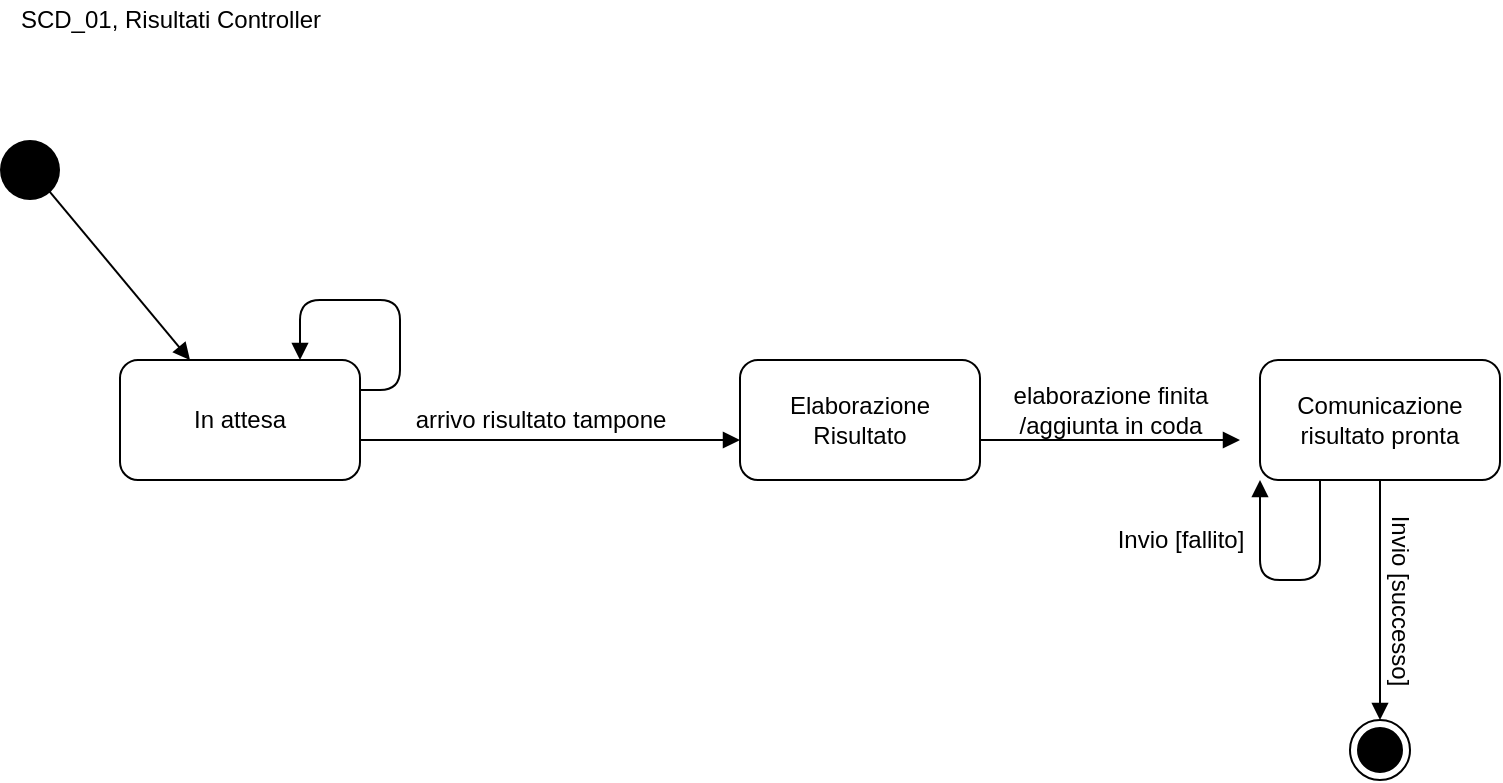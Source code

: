 <mxfile version="14.1.1" type="device" pages="4"><diagram id="gZPHSzrvws8iFvNSdCjG" name="RisultatiController"><mxGraphModel dx="868" dy="450" grid="1" gridSize="10" guides="1" tooltips="1" connect="1" arrows="1" fold="1" page="1" pageScale="1" pageWidth="827" pageHeight="1169" math="0" shadow="0"><root><mxCell id="0"/><mxCell id="1" parent="0"/><mxCell id="1RyxTarLBpTnLWKxGgeo-5" value="SCD_01, Risultati Controller" style="text;html=1;align=center;verticalAlign=middle;resizable=0;points=[];autosize=1;" parent="1" vertex="1"><mxGeometry x="40" y="10" width="170" height="20" as="geometry"/></mxCell><mxCell id="pe4ycrhTlAlk2dTDBFS9-1" value="" style="ellipse;fillColor=#000000;strokeColor=none;" parent="1" vertex="1"><mxGeometry x="40" y="80" width="30" height="30" as="geometry"/></mxCell><mxCell id="pe4ycrhTlAlk2dTDBFS9-2" value="" style="html=1;verticalAlign=bottom;endArrow=block;exitX=0.667;exitY=0.667;exitDx=0;exitDy=0;exitPerimeter=0;" parent="1" source="pe4ycrhTlAlk2dTDBFS9-1" target="pe4ycrhTlAlk2dTDBFS9-9" edge="1"><mxGeometry x="0.25" y="30" width="80" relative="1" as="geometry"><mxPoint x="70" y="110" as="sourcePoint"/><mxPoint x="110" y="150" as="targetPoint"/><mxPoint as="offset"/></mxGeometry></mxCell><mxCell id="pe4ycrhTlAlk2dTDBFS9-4" value="" style="html=1;verticalAlign=bottom;endArrow=block;exitX=0.25;exitY=1;exitDx=0;exitDy=0;entryX=0;entryY=1;entryDx=0;entryDy=0;" parent="1" source="pe4ycrhTlAlk2dTDBFS9-14" edge="1" target="pe4ycrhTlAlk2dTDBFS9-14"><mxGeometry x="0.25" y="30" width="80" relative="1" as="geometry"><mxPoint x="640" y="300" as="sourcePoint"/><mxPoint x="490" y="253" as="targetPoint"/><mxPoint as="offset"/><Array as="points"><mxPoint x="700" y="300"/><mxPoint x="670" y="300"/></Array></mxGeometry></mxCell><mxCell id="pe4ycrhTlAlk2dTDBFS9-5" value="" style="html=1;verticalAlign=bottom;endArrow=block;" parent="1" edge="1"><mxGeometry x="0.25" y="30" width="80" relative="1" as="geometry"><mxPoint x="530" y="230" as="sourcePoint"/><mxPoint x="660" y="230" as="targetPoint"/><mxPoint as="offset"/></mxGeometry></mxCell><mxCell id="pe4ycrhTlAlk2dTDBFS9-6" value="" style="html=1;verticalAlign=bottom;endArrow=block;exitX=1;exitY=0.25;exitDx=0;exitDy=0;entryX=0.75;entryY=0;entryDx=0;entryDy=0;" parent="1" source="pe4ycrhTlAlk2dTDBFS9-9" target="pe4ycrhTlAlk2dTDBFS9-9" edge="1"><mxGeometry x="0.25" y="30" width="80" relative="1" as="geometry"><mxPoint x="240" y="210" as="sourcePoint"/><mxPoint x="190" y="180" as="targetPoint"/><mxPoint as="offset"/><Array as="points"><mxPoint x="240" y="205"/><mxPoint x="240" y="160"/><mxPoint x="190" y="160"/></Array></mxGeometry></mxCell><mxCell id="pe4ycrhTlAlk2dTDBFS9-7" value="" style="html=1;verticalAlign=bottom;endArrow=block;" parent="1" edge="1"><mxGeometry x="0.25" y="30" width="80" relative="1" as="geometry"><mxPoint x="220" y="230" as="sourcePoint"/><mxPoint x="410" y="230" as="targetPoint"/><mxPoint as="offset"/></mxGeometry></mxCell><mxCell id="pe4ycrhTlAlk2dTDBFS9-9" value="In attesa" style="rounded=1;whiteSpace=wrap;html=1;" parent="1" vertex="1"><mxGeometry x="100" y="190" width="120" height="60" as="geometry"/></mxCell><mxCell id="pe4ycrhTlAlk2dTDBFS9-12" value="Elaborazione Risultato" style="rounded=1;whiteSpace=wrap;html=1;" parent="1" vertex="1"><mxGeometry x="410" y="190" width="120" height="60" as="geometry"/></mxCell><mxCell id="pe4ycrhTlAlk2dTDBFS9-13" value="arrivo risultato tampone" style="text;html=1;align=center;verticalAlign=middle;resizable=0;points=[];autosize=1;" parent="1" vertex="1"><mxGeometry x="240" y="210" width="140" height="20" as="geometry"/></mxCell><mxCell id="pe4ycrhTlAlk2dTDBFS9-14" value="Comunicazione risultato pronta" style="rounded=1;whiteSpace=wrap;html=1;" parent="1" vertex="1"><mxGeometry x="670" y="190" width="120" height="60" as="geometry"/></mxCell><mxCell id="pe4ycrhTlAlk2dTDBFS9-15" value="elaborazione finita &lt;br&gt;/aggiunta in coda" style="text;html=1;align=center;verticalAlign=middle;resizable=0;points=[];autosize=1;" parent="1" vertex="1"><mxGeometry x="540" y="200" width="110" height="30" as="geometry"/></mxCell><mxCell id="pe4ycrhTlAlk2dTDBFS9-16" value="Invio [fallito]" style="text;html=1;align=center;verticalAlign=middle;resizable=0;points=[];autosize=1;" parent="1" vertex="1"><mxGeometry x="590" y="270" width="80" height="20" as="geometry"/></mxCell><mxCell id="pe4ycrhTlAlk2dTDBFS9-17" value="" style="html=1;verticalAlign=bottom;endArrow=block;exitX=0.5;exitY=1;exitDx=0;exitDy=0;" parent="1" source="pe4ycrhTlAlk2dTDBFS9-14" target="pe4ycrhTlAlk2dTDBFS9-19" edge="1"><mxGeometry x="0.25" y="30" width="80" relative="1" as="geometry"><mxPoint x="650" y="320" as="sourcePoint"/><mxPoint x="680" y="380" as="targetPoint"/><mxPoint as="offset"/></mxGeometry></mxCell><mxCell id="pe4ycrhTlAlk2dTDBFS9-18" value="Invio [successo]" style="text;html=1;align=center;verticalAlign=middle;resizable=0;points=[];autosize=1;rotation=90;" parent="1" vertex="1"><mxGeometry x="690" y="300" width="100" height="20" as="geometry"/></mxCell><mxCell id="pe4ycrhTlAlk2dTDBFS9-19" value="" style="ellipse;html=1;shape=endState;fillColor=#000000;strokeColor=#000000;" parent="1" vertex="1"><mxGeometry x="715" y="370" width="30" height="30" as="geometry"/></mxCell></root></mxGraphModel></diagram><diagram id="uwcq2Ro8GzSBUEKIDcWi" name="RetrieveController"><mxGraphModel dx="868" dy="450" grid="1" gridSize="10" guides="1" tooltips="1" connect="1" arrows="1" fold="1" page="1" pageScale="1" pageWidth="827" pageHeight="1169" math="0" shadow="0"><root><mxCell id="VPW-C26H_Tv660yS5hJI-0"/><mxCell id="VPW-C26H_Tv660yS5hJI-1" parent="VPW-C26H_Tv660yS5hJI-0"/><mxCell id="VPW-C26H_Tv660yS5hJI-2" value="SCD_02" style="text;html=1;align=center;verticalAlign=middle;resizable=0;points=[];autosize=1;" parent="VPW-C26H_Tv660yS5hJI-1" vertex="1"><mxGeometry x="35" y="20" width="60" height="20" as="geometry"/></mxCell><mxCell id="yPYl5x3PWi63OZPaX6vG-0" value="" style="ellipse;fillColor=#000000;strokeColor=none;" parent="VPW-C26H_Tv660yS5hJI-1" vertex="1"><mxGeometry x="50" y="80" width="30" height="30" as="geometry"/></mxCell><mxCell id="vGUhg-G99fM_m8RED0T9-2" value="" style="html=1;verticalAlign=bottom;endArrow=block;" parent="VPW-C26H_Tv660yS5hJI-1" source="vGUhg-G99fM_m8RED0T9-8" target="vGUhg-G99fM_m8RED0T9-9" edge="1"><mxGeometry x="0.25" y="30" width="80" relative="1" as="geometry"><mxPoint x="370" y="310" as="sourcePoint"/><mxPoint x="570" y="310" as="targetPoint"/><mxPoint as="offset"/></mxGeometry></mxCell><mxCell id="vGUhg-G99fM_m8RED0T9-3" value="" style="html=1;verticalAlign=bottom;endArrow=block;" parent="VPW-C26H_Tv660yS5hJI-1" source="vGUhg-G99fM_m8RED0T9-6" target="vGUhg-G99fM_m8RED0T9-8" edge="1"><mxGeometry x="0.25" y="30" width="80" relative="1" as="geometry"><mxPoint x="205" y="220" as="sourcePoint"/><mxPoint x="270" y="170" as="targetPoint"/><mxPoint as="offset"/></mxGeometry></mxCell><mxCell id="vGUhg-G99fM_m8RED0T9-4" value="" style="html=1;verticalAlign=bottom;endArrow=block;exitX=0.25;exitY=0;exitDx=0;exitDy=0;" parent="VPW-C26H_Tv660yS5hJI-1" source="vGUhg-G99fM_m8RED0T9-6" target="vGUhg-G99fM_m8RED0T9-6" edge="1"><mxGeometry x="0.25" y="30" width="80" relative="1" as="geometry"><mxPoint x="250" y="170" as="sourcePoint"/><mxPoint x="450" y="170" as="targetPoint"/><mxPoint as="offset"/><Array as="points"><mxPoint x="240" y="30"/><mxPoint x="270" y="30"/></Array></mxGeometry></mxCell><mxCell id="vGUhg-G99fM_m8RED0T9-5" value="" style="html=1;verticalAlign=bottom;endArrow=block;" parent="VPW-C26H_Tv660yS5hJI-1" source="yPYl5x3PWi63OZPaX6vG-0" target="vGUhg-G99fM_m8RED0T9-6" edge="1"><mxGeometry x="0.25" y="30" width="80" relative="1" as="geometry"><mxPoint x="60" y="150" as="sourcePoint"/><mxPoint x="110" y="140" as="targetPoint"/><mxPoint as="offset"/></mxGeometry></mxCell><mxCell id="vGUhg-G99fM_m8RED0T9-6" value="In attesa" style="rounded=1;whiteSpace=wrap;html=1;" parent="VPW-C26H_Tv660yS5hJI-1" vertex="1"><mxGeometry x="210" y="65" width="120" height="60" as="geometry"/></mxCell><mxCell id="vGUhg-G99fM_m8RED0T9-7" value="RetrieveController" style="text;html=1;align=center;verticalAlign=middle;resizable=0;points=[];autosize=1;" parent="VPW-C26H_Tv660yS5hJI-1" vertex="1"><mxGeometry x="95" y="20" width="110" height="20" as="geometry"/></mxCell><mxCell id="vGUhg-G99fM_m8RED0T9-8" value="Recupero dei dati" style="rounded=1;whiteSpace=wrap;html=1;" parent="VPW-C26H_Tv660yS5hJI-1" vertex="1"><mxGeometry x="500" y="65" width="120" height="60" as="geometry"/></mxCell><mxCell id="vGUhg-G99fM_m8RED0T9-9" value="Elaborazione dei dati" style="rounded=1;whiteSpace=wrap;html=1;" parent="VPW-C26H_Tv660yS5hJI-1" vertex="1"><mxGeometry x="499" y="260" width="120" height="60" as="geometry"/></mxCell><mxCell id="vGUhg-G99fM_m8RED0T9-10" value="scadenza timer" style="text;html=1;align=center;verticalAlign=middle;resizable=0;points=[];autosize=1;rotation=0;" parent="VPW-C26H_Tv660yS5hJI-1" vertex="1"><mxGeometry x="365" y="65" width="100" height="20" as="geometry"/></mxCell><mxCell id="vGUhg-G99fM_m8RED0T9-11" value="dati raccolti" style="text;html=1;align=center;verticalAlign=middle;resizable=0;points=[];autosize=1;rotation=90;" parent="VPW-C26H_Tv660yS5hJI-1" vertex="1"><mxGeometry x="530" y="180" width="80" height="20" as="geometry"/></mxCell><mxCell id="vGUhg-G99fM_m8RED0T9-13" value="" style="html=1;verticalAlign=bottom;endArrow=block;" parent="VPW-C26H_Tv660yS5hJI-1" source="vGUhg-G99fM_m8RED0T9-9" target="vGUhg-G99fM_m8RED0T9-16" edge="1"><mxGeometry x="0.25" y="30" width="80" relative="1" as="geometry"><mxPoint x="540" y="390" as="sourcePoint"/><mxPoint x="350" y="260" as="targetPoint"/><mxPoint as="offset"/></mxGeometry></mxCell><mxCell id="vGUhg-G99fM_m8RED0T9-15" value="Invio dei dati elaborati" style="text;html=1;align=center;verticalAlign=middle;resizable=0;points=[];autosize=1;rotation=0;" parent="VPW-C26H_Tv660yS5hJI-1" vertex="1"><mxGeometry x="350" y="270" width="130" height="20" as="geometry"/></mxCell><mxCell id="vGUhg-G99fM_m8RED0T9-16" value="Dati inviati" style="rounded=1;whiteSpace=wrap;html=1;" parent="VPW-C26H_Tv660yS5hJI-1" vertex="1"><mxGeometry x="210" y="260" width="120" height="60" as="geometry"/></mxCell><mxCell id="vGUhg-G99fM_m8RED0T9-17" value="" style="html=1;verticalAlign=bottom;endArrow=block;" parent="VPW-C26H_Tv660yS5hJI-1" source="vGUhg-G99fM_m8RED0T9-16" target="vGUhg-G99fM_m8RED0T9-6" edge="1"><mxGeometry x="0.25" y="30" width="80" relative="1" as="geometry"><mxPoint x="270" y="180" as="sourcePoint"/><mxPoint x="470" y="180" as="targetPoint"/><mxPoint as="offset"/></mxGeometry></mxCell><mxCell id="vGUhg-G99fM_m8RED0T9-18" value="Timer impostato" style="text;html=1;align=center;verticalAlign=middle;resizable=0;points=[];autosize=1;rotation=-90;" parent="VPW-C26H_Tv660yS5hJI-1" vertex="1"><mxGeometry x="205" y="180" width="100" height="20" as="geometry"/></mxCell></root></mxGraphModel></diagram><diagram id="IydTMXXBmS925EqScg7u" name="TamponeControl"><mxGraphModel dx="868" dy="450" grid="1" gridSize="10" guides="1" tooltips="1" connect="1" arrows="1" fold="1" page="1" pageScale="1" pageWidth="827" pageHeight="1169" math="0" shadow="0"><root><mxCell id="ZIBjXLyg04B_f6GI2Cju-0"/><mxCell id="ZIBjXLyg04B_f6GI2Cju-1" parent="ZIBjXLyg04B_f6GI2Cju-0"/><mxCell id="ZIBjXLyg04B_f6GI2Cju-2" value="SCDI_01" style="text;html=1;align=center;verticalAlign=middle;resizable=0;points=[];autosize=1;" parent="ZIBjXLyg04B_f6GI2Cju-1" vertex="1"><mxGeometry x="20" y="20" width="60" height="20" as="geometry"/></mxCell><mxCell id="ZIBjXLyg04B_f6GI2Cju-3" value="" style="ellipse;fillColor=#000000;strokeColor=none;" parent="ZIBjXLyg04B_f6GI2Cju-1" vertex="1"><mxGeometry x="50" y="80" width="30" height="30" as="geometry"/></mxCell><mxCell id="ZIBjXLyg04B_f6GI2Cju-4" value="" style="html=1;verticalAlign=bottom;endArrow=block;" parent="ZIBjXLyg04B_f6GI2Cju-1" source="ZIBjXLyg04B_f6GI2Cju-3" target="ZIBjXLyg04B_f6GI2Cju-8" edge="1"><mxGeometry x="0.25" y="30" width="80" relative="1" as="geometry"><mxPoint x="70" y="150" as="sourcePoint"/><mxPoint x="130" y="170" as="targetPoint"/><mxPoint as="offset"/></mxGeometry></mxCell><mxCell id="ZIBjXLyg04B_f6GI2Cju-5" value="" style="html=1;verticalAlign=bottom;endArrow=block;exitX=0.658;exitY=0.017;exitDx=0;exitDy=0;exitPerimeter=0;entryX=1;entryY=0;entryDx=0;entryDy=0;" parent="ZIBjXLyg04B_f6GI2Cju-1" source="ZIBjXLyg04B_f6GI2Cju-8" target="ZIBjXLyg04B_f6GI2Cju-8" edge="1"><mxGeometry x="0.25" y="30" width="80" relative="1" as="geometry"><mxPoint x="260" y="170" as="sourcePoint"/><mxPoint x="290" y="180" as="targetPoint"/><mxPoint as="offset"/><Array as="points"><mxPoint x="199" y="120"/><mxPoint x="240" y="120"/></Array></mxGeometry></mxCell><mxCell id="ZIBjXLyg04B_f6GI2Cju-6" value="" style="html=1;verticalAlign=bottom;endArrow=block;exitX=1;exitY=0.75;exitDx=0;exitDy=0;" parent="ZIBjXLyg04B_f6GI2Cju-1" source="ZIBjXLyg04B_f6GI2Cju-8" edge="1"><mxGeometry x="0.25" y="30" width="80" relative="1" as="geometry"><mxPoint x="260" y="210" as="sourcePoint"/><mxPoint x="410" y="205" as="targetPoint"/><mxPoint as="offset"/></mxGeometry></mxCell><mxCell id="ZIBjXLyg04B_f6GI2Cju-7" value="" style="html=1;verticalAlign=bottom;endArrow=block;" parent="ZIBjXLyg04B_f6GI2Cju-1" source="Z4SJiBbDvXiHYjH-n5Ia-11" target="Z4SJiBbDvXiHYjH-n5Ia-12" edge="1"><mxGeometry x="0.25" y="30" width="80" relative="1" as="geometry"><mxPoint x="380" y="610" as="sourcePoint"/><mxPoint x="440" y="590" as="targetPoint"/><mxPoint as="offset"/></mxGeometry></mxCell><mxCell id="ZIBjXLyg04B_f6GI2Cju-8" value="In attesa" style="rounded=1;whiteSpace=wrap;html=1;" parent="ZIBjXLyg04B_f6GI2Cju-1" vertex="1"><mxGeometry x="120" y="160" width="120" height="60" as="geometry"/></mxCell><mxCell id="ZIBjXLyg04B_f6GI2Cju-9" value="In elaborazione" style="rounded=1;whiteSpace=wrap;html=1;" parent="ZIBjXLyg04B_f6GI2Cju-1" vertex="1"><mxGeometry x="414" y="160" width="120" height="60" as="geometry"/></mxCell><mxCell id="Z4SJiBbDvXiHYjH-n5Ia-0" value="arrivo tampone" style="text;html=1;align=center;verticalAlign=middle;resizable=0;points=[];autosize=1;" parent="ZIBjXLyg04B_f6GI2Cju-1" vertex="1"><mxGeometry x="270" y="180" width="100" height="20" as="geometry"/></mxCell><mxCell id="Z4SJiBbDvXiHYjH-n5Ia-1" value="" style="html=1;verticalAlign=bottom;endArrow=block;exitX=0.5;exitY=1;exitDx=0;exitDy=0;" parent="ZIBjXLyg04B_f6GI2Cju-1" source="ZIBjXLyg04B_f6GI2Cju-9" target="Z4SJiBbDvXiHYjH-n5Ia-5" edge="1"><mxGeometry x="0.25" y="30" width="80" relative="1" as="geometry"><mxPoint x="414" y="270" as="sourcePoint"/><mxPoint x="360" y="350" as="targetPoint"/><mxPoint as="offset"/></mxGeometry></mxCell><mxCell id="Z4SJiBbDvXiHYjH-n5Ia-2" value="" style="html=1;verticalAlign=bottom;endArrow=block;exitX=0.5;exitY=1;exitDx=0;exitDy=0;" parent="ZIBjXLyg04B_f6GI2Cju-1" source="ZIBjXLyg04B_f6GI2Cju-9" target="Z4SJiBbDvXiHYjH-n5Ia-4" edge="1"><mxGeometry x="0.25" y="30" width="80" relative="1" as="geometry"><mxPoint x="520" y="260" as="sourcePoint"/><mxPoint x="620" y="350" as="targetPoint"/><mxPoint as="offset"/></mxGeometry></mxCell><mxCell id="Z4SJiBbDvXiHYjH-n5Ia-3" value="isInterno[false] &lt;br&gt;/assegna Timestamp" style="text;html=1;align=center;verticalAlign=middle;resizable=0;points=[];autosize=1;rotation=40;" parent="ZIBjXLyg04B_f6GI2Cju-1" vertex="1"><mxGeometry x="505" y="260" width="130" height="30" as="geometry"/></mxCell><mxCell id="Z4SJiBbDvXiHYjH-n5Ia-4" value="Elaborazione Posizione in coda" style="rounded=1;whiteSpace=wrap;html=1;" parent="ZIBjXLyg04B_f6GI2Cju-1" vertex="1"><mxGeometry x="600" y="350" width="120" height="60" as="geometry"/></mxCell><mxCell id="Z4SJiBbDvXiHYjH-n5Ia-5" value="Elaborazione Probabilità di posistività" style="rounded=1;whiteSpace=wrap;html=1;" parent="ZIBjXLyg04B_f6GI2Cju-1" vertex="1"><mxGeometry x="280" y="350" width="120" height="60" as="geometry"/></mxCell><mxCell id="Z4SJiBbDvXiHYjH-n5Ia-6" value="isInterno [true] /esamina radiografia" style="text;html=1;strokeColor=none;fillColor=none;align=center;verticalAlign=middle;whiteSpace=wrap;rounded=0;rotation=-50;" parent="ZIBjXLyg04B_f6GI2Cju-1" vertex="1"><mxGeometry x="354" y="260" width="120" height="20" as="geometry"/></mxCell><mxCell id="Z4SJiBbDvXiHYjH-n5Ia-7" value="" style="html=1;verticalAlign=bottom;endArrow=block;" parent="ZIBjXLyg04B_f6GI2Cju-1" source="Z4SJiBbDvXiHYjH-n5Ia-4" target="Z4SJiBbDvXiHYjH-n5Ia-11" edge="1"><mxGeometry x="0.25" y="30" width="80" relative="1" as="geometry"><mxPoint x="620" y="480" as="sourcePoint"/><mxPoint x="440" y="510" as="targetPoint"/><mxPoint as="offset"/></mxGeometry></mxCell><mxCell id="Z4SJiBbDvXiHYjH-n5Ia-8" value="" style="html=1;verticalAlign=bottom;endArrow=block;entryX=0;entryY=0.5;entryDx=0;entryDy=0;" parent="ZIBjXLyg04B_f6GI2Cju-1" source="Z4SJiBbDvXiHYjH-n5Ia-5" target="Z4SJiBbDvXiHYjH-n5Ia-4" edge="1"><mxGeometry x="0.25" y="30" width="80" relative="1" as="geometry"><mxPoint x="300" y="490" as="sourcePoint"/><mxPoint x="340" y="530" as="targetPoint"/><mxPoint as="offset"/></mxGeometry></mxCell><mxCell id="Z4SJiBbDvXiHYjH-n5Ia-9" value="Posizione Calcolata &lt;br&gt;/Inserisci in coda" style="text;html=1;align=center;verticalAlign=middle;resizable=0;points=[];autosize=1;rotation=-30;" parent="ZIBjXLyg04B_f6GI2Cju-1" vertex="1"><mxGeometry x="490" y="415" width="120" height="30" as="geometry"/></mxCell><mxCell id="Z4SJiBbDvXiHYjH-n5Ia-10" value="Positività calcolata &lt;br&gt;/Calcola posizione" style="text;html=1;align=center;verticalAlign=middle;resizable=0;points=[];autosize=1;" parent="ZIBjXLyg04B_f6GI2Cju-1" vertex="1"><mxGeometry x="440" y="350" width="110" height="30" as="geometry"/></mxCell><mxCell id="Z4SJiBbDvXiHYjH-n5Ia-11" value="Tampone aggiunto in coda" style="rounded=1;whiteSpace=wrap;html=1;" parent="ZIBjXLyg04B_f6GI2Cju-1" vertex="1"><mxGeometry x="380" y="480" width="120" height="60" as="geometry"/></mxCell><mxCell id="Z4SJiBbDvXiHYjH-n5Ia-12" value="" style="ellipse;html=1;shape=endState;fillColor=#000000;strokeColor=#000000;" parent="ZIBjXLyg04B_f6GI2Cju-1" vertex="1"><mxGeometry x="425" y="585" width="30" height="30" as="geometry"/></mxCell><mxCell id="wCrJ-C4Pu6t_l9MEHPXK-0" value="TamponeControl" style="text;html=1;align=center;verticalAlign=middle;resizable=0;points=[];autosize=1;" parent="ZIBjXLyg04B_f6GI2Cju-1" vertex="1"><mxGeometry x="80" y="20" width="100" height="20" as="geometry"/></mxCell></root></mxGraphModel></diagram><diagram id="dQaawHQPHdeJsOU9UPWM" name="FormStato"><mxGraphModel dx="868" dy="450" grid="1" gridSize="10" guides="1" tooltips="1" connect="1" arrows="1" fold="1" page="1" pageScale="1" pageWidth="827" pageHeight="1169" math="0" shadow="0"><root><mxCell id="MnXCSW5GZ9NTonf-ONtx-0"/><mxCell id="MnXCSW5GZ9NTonf-ONtx-1" parent="MnXCSW5GZ9NTonf-ONtx-0"/><mxCell id="MnXCSW5GZ9NTonf-ONtx-2" value="SCD_05" style="text;html=1;align=center;verticalAlign=middle;resizable=0;points=[];autosize=1;" parent="MnXCSW5GZ9NTonf-ONtx-1" vertex="1"><mxGeometry x="30" y="20" width="60" height="20" as="geometry"/></mxCell><mxCell id="lHb69g1v6ifk5utv258f-0" value="In attesa di dati" style="rounded=1;whiteSpace=wrap;html=1;" parent="MnXCSW5GZ9NTonf-ONtx-1" vertex="1"><mxGeometry x="180" y="140" width="120" height="60" as="geometry"/></mxCell><mxCell id="lHb69g1v6ifk5utv258f-2" value="" style="ellipse;fillColor=#000000;strokeColor=none;" parent="MnXCSW5GZ9NTonf-ONtx-1" vertex="1"><mxGeometry x="60" y="80" width="30" height="30" as="geometry"/></mxCell><mxCell id="Ts_UOqk8oZ9-A-rqAgSy-0" value="" style="html=1;verticalAlign=bottom;endArrow=block;" parent="MnXCSW5GZ9NTonf-ONtx-1" source="lHb69g1v6ifk5utv258f-2" target="lHb69g1v6ifk5utv258f-0" edge="1"><mxGeometry x="0.25" y="30" width="80" relative="1" as="geometry"><mxPoint x="420" y="140" as="sourcePoint"/><mxPoint x="420" y="185" as="targetPoint"/><mxPoint as="offset"/></mxGeometry></mxCell><mxCell id="Ts_UOqk8oZ9-A-rqAgSy-1" value="" style="html=1;verticalAlign=bottom;endArrow=block;" parent="MnXCSW5GZ9NTonf-ONtx-1" source="lHb69g1v6ifk5utv258f-0" target="Ts_UOqk8oZ9-A-rqAgSy-8" edge="1"><mxGeometry x="0.25" y="30" width="80" relative="1" as="geometry"><mxPoint x="350" y="180" as="sourcePoint"/><mxPoint x="350" y="225" as="targetPoint"/><mxPoint as="offset"/></mxGeometry></mxCell><mxCell id="Ts_UOqk8oZ9-A-rqAgSy-2" value="" style="html=1;verticalAlign=bottom;endArrow=block;" parent="MnXCSW5GZ9NTonf-ONtx-1" source="Ts_UOqk8oZ9-A-rqAgSy-8" target="Ts_UOqk8oZ9-A-rqAgSy-9" edge="1"><mxGeometry x="0.25" y="30" width="80" relative="1" as="geometry"><mxPoint x="520" y="45" as="sourcePoint"/><mxPoint x="520" y="90" as="targetPoint"/><mxPoint as="offset"/></mxGeometry></mxCell><mxCell id="Ts_UOqk8oZ9-A-rqAgSy-3" value="" style="html=1;verticalAlign=bottom;endArrow=block;" parent="MnXCSW5GZ9NTonf-ONtx-1" source="Ts_UOqk8oZ9-A-rqAgSy-8" target="Ts_UOqk8oZ9-A-rqAgSy-14" edge="1"><mxGeometry x="0.25" y="30" width="80" relative="1" as="geometry"><mxPoint x="570" y="250" as="sourcePoint"/><mxPoint x="570" y="295" as="targetPoint"/><mxPoint as="offset"/></mxGeometry></mxCell><mxCell id="Ts_UOqk8oZ9-A-rqAgSy-7" value="" style="html=1;verticalAlign=bottom;endArrow=block;" parent="MnXCSW5GZ9NTonf-ONtx-1" source="Ts_UOqk8oZ9-A-rqAgSy-14" target="Ts_UOqk8oZ9-A-rqAgSy-16" edge="1"><mxGeometry x="0.25" y="30" width="80" relative="1" as="geometry"><mxPoint x="739.5" y="360" as="sourcePoint"/><mxPoint x="747" y="380" as="targetPoint"/><mxPoint as="offset"/></mxGeometry></mxCell><mxCell id="Ts_UOqk8oZ9-A-rqAgSy-8" value="Elaborazione Dati" style="rounded=1;whiteSpace=wrap;html=1;" parent="MnXCSW5GZ9NTonf-ONtx-1" vertex="1"><mxGeometry x="414" y="140" width="120" height="60" as="geometry"/></mxCell><mxCell id="Ts_UOqk8oZ9-A-rqAgSy-9" value="Errore" style="rounded=1;whiteSpace=wrap;html=1;" parent="MnXCSW5GZ9NTonf-ONtx-1" vertex="1"><mxGeometry x="680" y="20" width="120" height="60" as="geometry"/></mxCell><mxCell id="Ts_UOqk8oZ9-A-rqAgSy-10" value="&lt;span&gt;dati inseriti&lt;/span&gt;" style="text;html=1;align=center;verticalAlign=middle;resizable=0;points=[];autosize=1;" parent="MnXCSW5GZ9NTonf-ONtx-1" vertex="1"><mxGeometry x="315" y="150" width="70" height="20" as="geometry"/></mxCell><mxCell id="Ts_UOqk8oZ9-A-rqAgSy-11" value="fine elaborazione [campi vuoti]" style="text;html=1;align=center;verticalAlign=middle;resizable=0;points=[];autosize=1;rotation=-25;" parent="MnXCSW5GZ9NTonf-ONtx-1" vertex="1"><mxGeometry x="510" y="85" width="180" height="20" as="geometry"/></mxCell><mxCell id="Ts_UOqk8oZ9-A-rqAgSy-12" value="" style="html=1;verticalAlign=bottom;endArrow=block;" parent="MnXCSW5GZ9NTonf-ONtx-1" source="Ts_UOqk8oZ9-A-rqAgSy-9" target="Ts_UOqk8oZ9-A-rqAgSy-13" edge="1"><mxGeometry x="0.25" y="30" width="80" relative="1" as="geometry"><mxPoint x="750" y="105" as="sourcePoint"/><mxPoint x="742" y="120" as="targetPoint"/><mxPoint as="offset"/></mxGeometry></mxCell><mxCell id="Ts_UOqk8oZ9-A-rqAgSy-13" value="" style="ellipse;html=1;shape=endState;fillColor=#000000;strokeColor=#000000;" parent="MnXCSW5GZ9NTonf-ONtx-1" vertex="1"><mxGeometry x="725" y="140" width="30" height="30" as="geometry"/></mxCell><mxCell id="Ts_UOqk8oZ9-A-rqAgSy-14" value="Dati validati" style="rounded=1;whiteSpace=wrap;html=1;" parent="MnXCSW5GZ9NTonf-ONtx-1" vertex="1"><mxGeometry x="690" y="280" width="120" height="60" as="geometry"/></mxCell><mxCell id="Ts_UOqk8oZ9-A-rqAgSy-15" value="fine elaborazione&amp;nbsp;[campi non vuoti]" style="text;html=1;align=center;verticalAlign=middle;resizable=0;points=[];autosize=1;rotation=27;" parent="MnXCSW5GZ9NTonf-ONtx-1" vertex="1"><mxGeometry x="515" y="220" width="200" height="20" as="geometry"/></mxCell><mxCell id="Ts_UOqk8oZ9-A-rqAgSy-16" value="" style="ellipse;html=1;shape=endState;fillColor=#000000;strokeColor=#000000;" parent="MnXCSW5GZ9NTonf-ONtx-1" vertex="1"><mxGeometry x="735" y="440" width="30" height="30" as="geometry"/></mxCell><mxCell id="Ts_UOqk8oZ9-A-rqAgSy-17" value="Invio dei dati" style="text;html=1;align=center;verticalAlign=middle;resizable=0;points=[];autosize=1;rotation=90;" parent="MnXCSW5GZ9NTonf-ONtx-1" vertex="1"><mxGeometry x="720" y="380" width="80" height="20" as="geometry"/></mxCell><mxCell id="Ts_UOqk8oZ9-A-rqAgSy-18" value="FormStato" style="text;html=1;align=center;verticalAlign=middle;resizable=0;points=[];autosize=1;" parent="MnXCSW5GZ9NTonf-ONtx-1" vertex="1"><mxGeometry x="85" y="20" width="70" height="20" as="geometry"/></mxCell></root></mxGraphModel></diagram></mxfile>